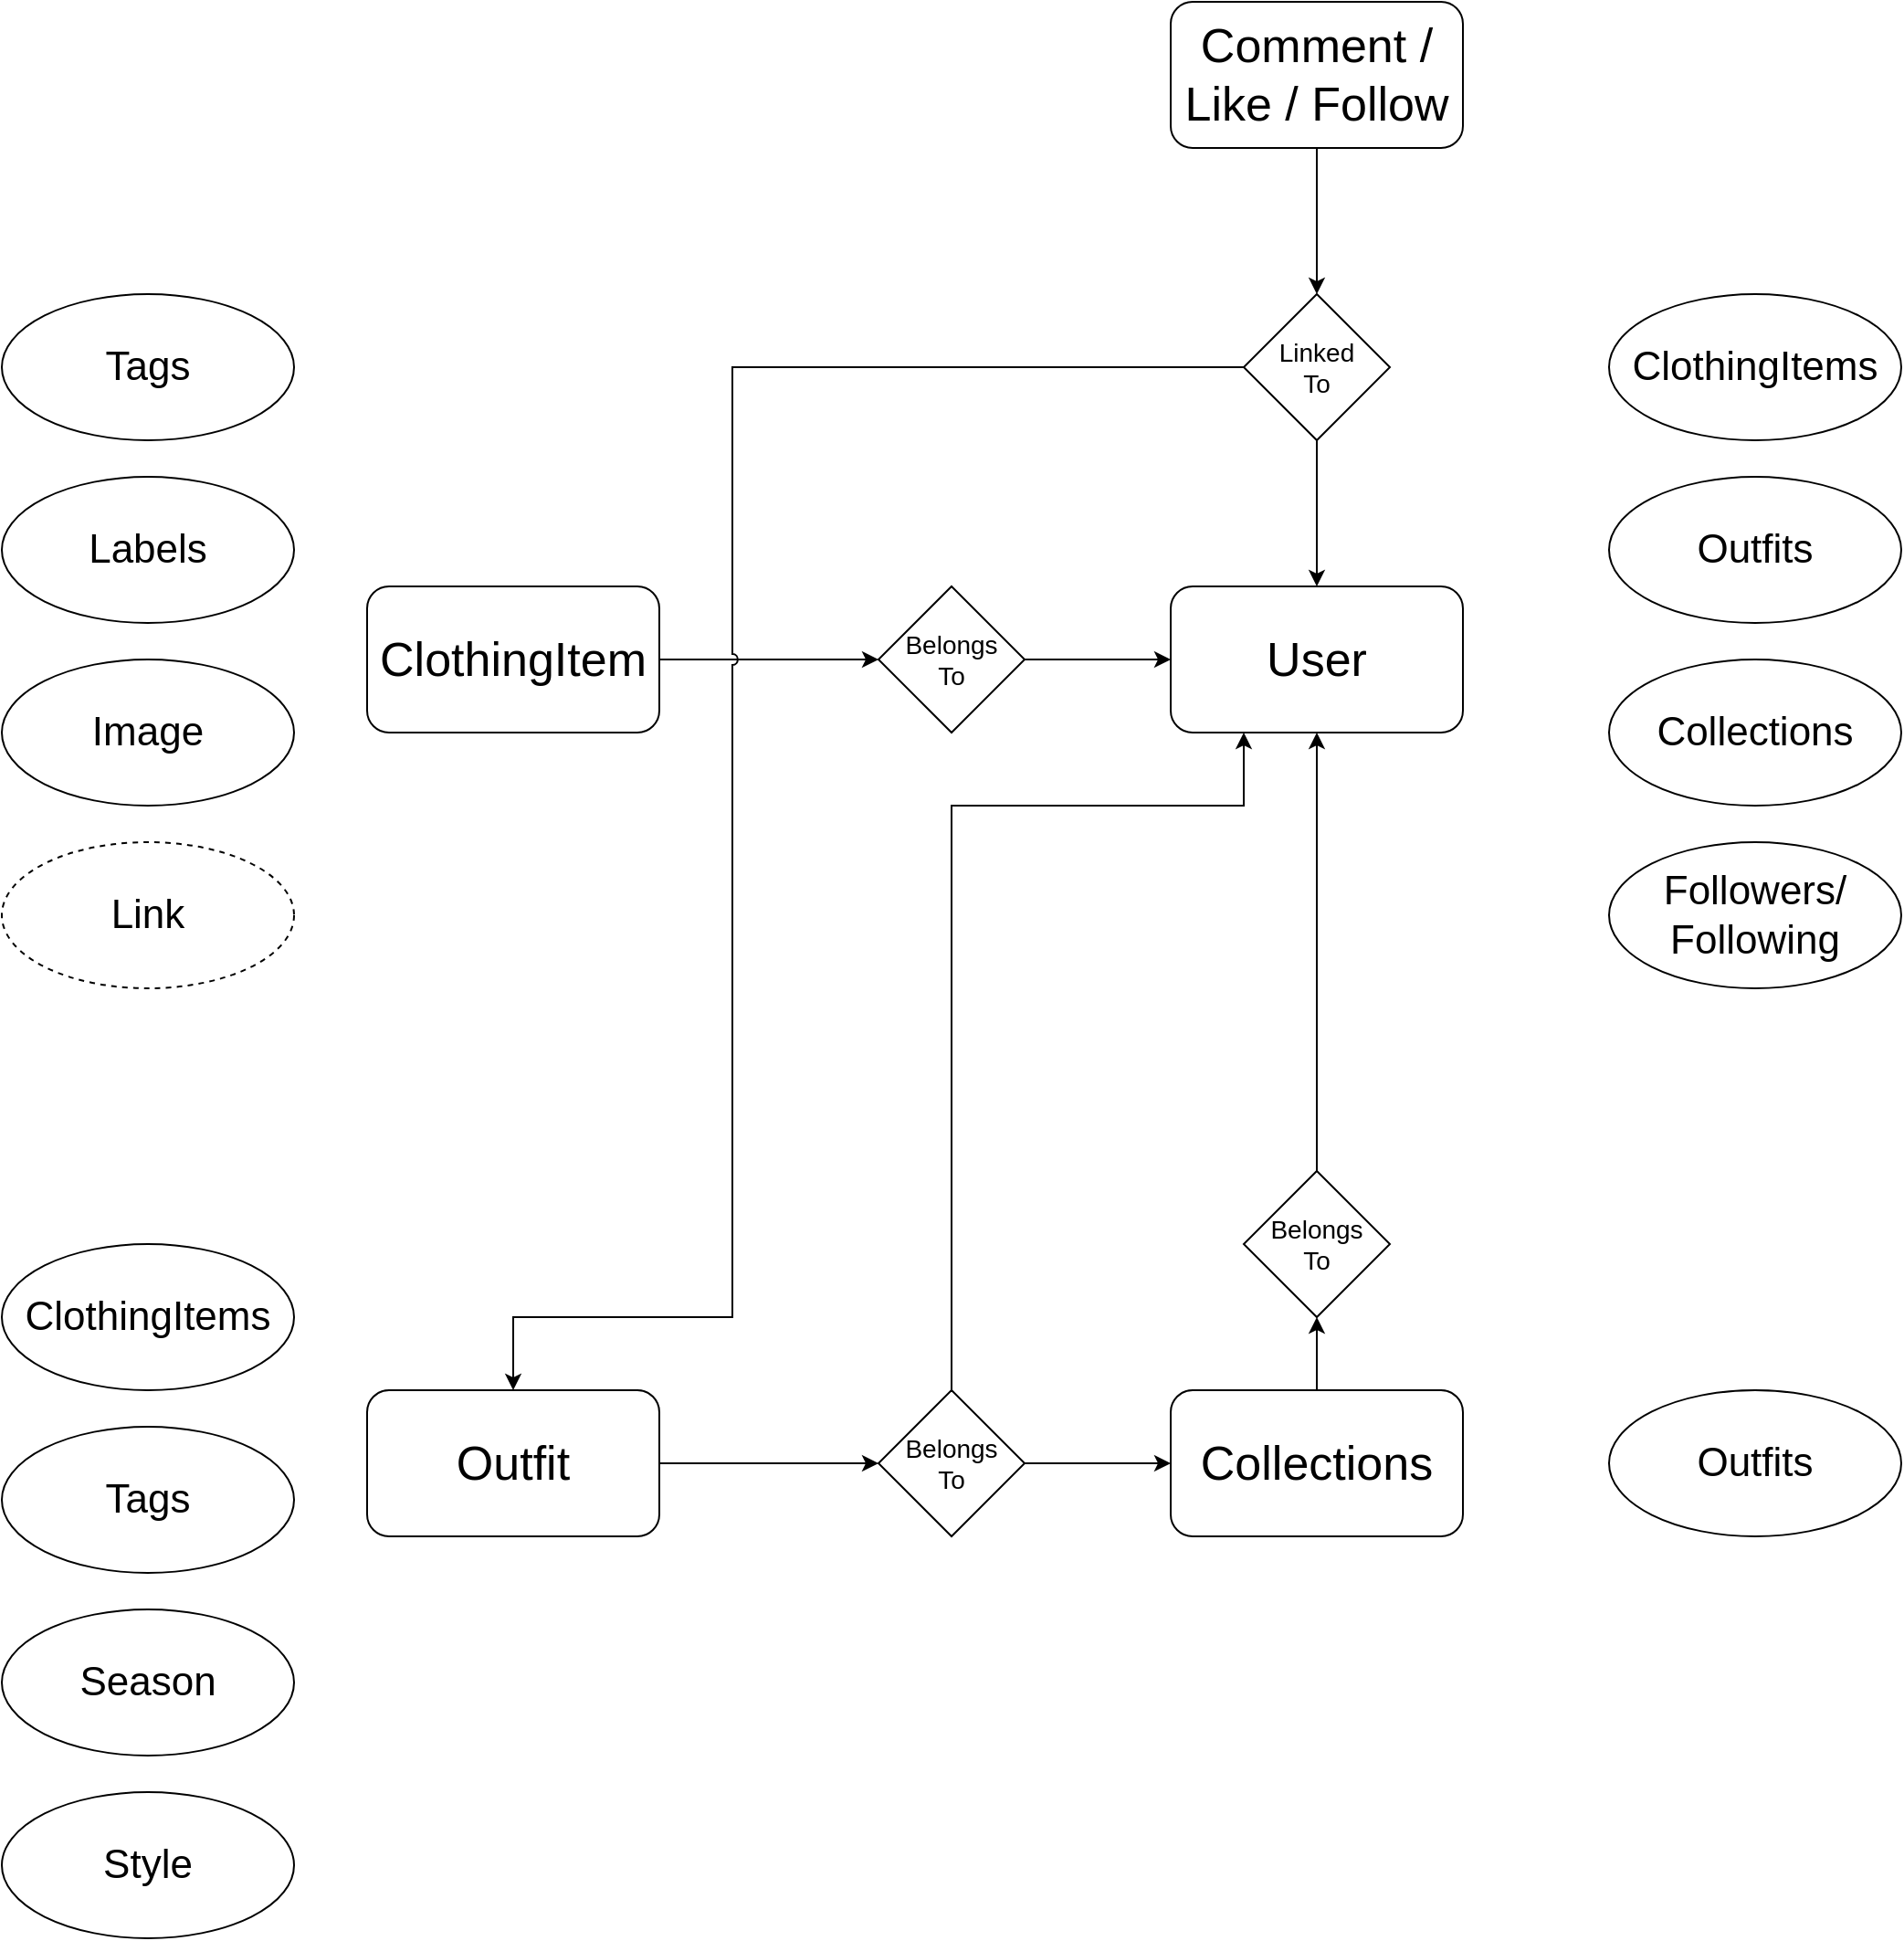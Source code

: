 <mxfile version="26.0.15">
  <diagram name="Page-1" id="dlx6Uj45DNEaNbl9RBUK">
    <mxGraphModel dx="2562" dy="1322" grid="1" gridSize="10" guides="1" tooltips="1" connect="1" arrows="1" fold="1" page="1" pageScale="1" pageWidth="827" pageHeight="1169" math="0" shadow="0">
      <root>
        <mxCell id="0" />
        <mxCell id="1" parent="0" />
        <mxCell id="WeY1boZegDoX41rT5WVR-1" value="User" style="rounded=1;whiteSpace=wrap;html=1;fontSize=26;" vertex="1" parent="1">
          <mxGeometry x="280" y="360" width="160" height="80" as="geometry" />
        </mxCell>
        <mxCell id="WeY1boZegDoX41rT5WVR-2" value="ClothingItems" style="ellipse;whiteSpace=wrap;html=1;fontSize=22;" vertex="1" parent="1">
          <mxGeometry x="520" y="200" width="160" height="80" as="geometry" />
        </mxCell>
        <mxCell id="WeY1boZegDoX41rT5WVR-3" value="Outfits" style="ellipse;whiteSpace=wrap;html=1;fontSize=22;" vertex="1" parent="1">
          <mxGeometry x="520" y="300" width="160" height="80" as="geometry" />
        </mxCell>
        <mxCell id="WeY1boZegDoX41rT5WVR-4" value="Collections" style="ellipse;whiteSpace=wrap;html=1;fontSize=22;" vertex="1" parent="1">
          <mxGeometry x="520" y="400" width="160" height="80" as="geometry" />
        </mxCell>
        <mxCell id="WeY1boZegDoX41rT5WVR-5" value="Followers/&lt;div&gt;Following&lt;/div&gt;" style="ellipse;whiteSpace=wrap;html=1;fontSize=22;" vertex="1" parent="1">
          <mxGeometry x="520" y="500" width="160" height="80" as="geometry" />
        </mxCell>
        <mxCell id="WeY1boZegDoX41rT5WVR-17" style="edgeStyle=orthogonalEdgeStyle;rounded=0;orthogonalLoop=1;jettySize=auto;html=1;exitX=1;exitY=0.5;exitDx=0;exitDy=0;" edge="1" parent="1" source="WeY1boZegDoX41rT5WVR-11" target="WeY1boZegDoX41rT5WVR-16">
          <mxGeometry relative="1" as="geometry" />
        </mxCell>
        <mxCell id="WeY1boZegDoX41rT5WVR-11" value="ClothingItem" style="rounded=1;whiteSpace=wrap;html=1;fontSize=26;" vertex="1" parent="1">
          <mxGeometry x="-160" y="360" width="160" height="80" as="geometry" />
        </mxCell>
        <mxCell id="WeY1boZegDoX41rT5WVR-12" value="Tags" style="ellipse;whiteSpace=wrap;html=1;fontSize=22;" vertex="1" parent="1">
          <mxGeometry x="-360" y="200" width="160" height="80" as="geometry" />
        </mxCell>
        <mxCell id="WeY1boZegDoX41rT5WVR-13" value="Labels" style="ellipse;whiteSpace=wrap;html=1;fontSize=22;" vertex="1" parent="1">
          <mxGeometry x="-360" y="300" width="160" height="80" as="geometry" />
        </mxCell>
        <mxCell id="WeY1boZegDoX41rT5WVR-14" value="Image" style="ellipse;whiteSpace=wrap;html=1;fontSize=22;" vertex="1" parent="1">
          <mxGeometry x="-360" y="400" width="160" height="80" as="geometry" />
        </mxCell>
        <mxCell id="WeY1boZegDoX41rT5WVR-15" value="Link" style="ellipse;whiteSpace=wrap;html=1;fontSize=22;fillStyle=dots;gradientColor=default;fillColor=none;dashed=1;" vertex="1" parent="1">
          <mxGeometry x="-360" y="500" width="160" height="80" as="geometry" />
        </mxCell>
        <mxCell id="WeY1boZegDoX41rT5WVR-18" style="edgeStyle=orthogonalEdgeStyle;rounded=0;orthogonalLoop=1;jettySize=auto;html=1;exitX=1;exitY=0.5;exitDx=0;exitDy=0;entryX=0;entryY=0.5;entryDx=0;entryDy=0;" edge="1" parent="1" source="WeY1boZegDoX41rT5WVR-16" target="WeY1boZegDoX41rT5WVR-1">
          <mxGeometry relative="1" as="geometry" />
        </mxCell>
        <mxCell id="WeY1boZegDoX41rT5WVR-16" value="Belongs&lt;br&gt;To" style="rhombus;whiteSpace=wrap;html=1;fontSize=14;" vertex="1" parent="1">
          <mxGeometry x="120" y="360" width="80" height="80" as="geometry" />
        </mxCell>
        <mxCell id="WeY1boZegDoX41rT5WVR-23" style="edgeStyle=orthogonalEdgeStyle;rounded=0;orthogonalLoop=1;jettySize=auto;html=1;exitX=1;exitY=0.5;exitDx=0;exitDy=0;entryX=0;entryY=0.5;entryDx=0;entryDy=0;" edge="1" parent="1" source="WeY1boZegDoX41rT5WVR-19" target="WeY1boZegDoX41rT5WVR-22">
          <mxGeometry relative="1" as="geometry" />
        </mxCell>
        <mxCell id="WeY1boZegDoX41rT5WVR-19" value="Outfit" style="rounded=1;whiteSpace=wrap;html=1;fontSize=26;" vertex="1" parent="1">
          <mxGeometry x="-160" y="800" width="160" height="80" as="geometry" />
        </mxCell>
        <mxCell id="WeY1boZegDoX41rT5WVR-21" value="ClothingItems" style="ellipse;whiteSpace=wrap;html=1;fontSize=22;" vertex="1" parent="1">
          <mxGeometry x="-360" y="720" width="160" height="80" as="geometry" />
        </mxCell>
        <mxCell id="WeY1boZegDoX41rT5WVR-26" style="edgeStyle=orthogonalEdgeStyle;rounded=0;orthogonalLoop=1;jettySize=auto;html=1;exitX=1;exitY=0.5;exitDx=0;exitDy=0;" edge="1" parent="1" source="WeY1boZegDoX41rT5WVR-22" target="WeY1boZegDoX41rT5WVR-25">
          <mxGeometry relative="1" as="geometry" />
        </mxCell>
        <mxCell id="WeY1boZegDoX41rT5WVR-27" style="edgeStyle=orthogonalEdgeStyle;rounded=0;orthogonalLoop=1;jettySize=auto;html=1;exitX=0.5;exitY=0;exitDx=0;exitDy=0;entryX=0.25;entryY=1;entryDx=0;entryDy=0;" edge="1" parent="1" source="WeY1boZegDoX41rT5WVR-22" target="WeY1boZegDoX41rT5WVR-1">
          <mxGeometry relative="1" as="geometry">
            <Array as="points">
              <mxPoint x="160" y="480" />
              <mxPoint x="320" y="480" />
            </Array>
          </mxGeometry>
        </mxCell>
        <mxCell id="WeY1boZegDoX41rT5WVR-22" value="Belongs&lt;br&gt;To" style="rhombus;whiteSpace=wrap;html=1;fontSize=14;" vertex="1" parent="1">
          <mxGeometry x="120" y="800" width="80" height="80" as="geometry" />
        </mxCell>
        <mxCell id="WeY1boZegDoX41rT5WVR-34" style="edgeStyle=orthogonalEdgeStyle;rounded=0;orthogonalLoop=1;jettySize=auto;html=1;exitX=0.5;exitY=0;exitDx=0;exitDy=0;entryX=0.5;entryY=1;entryDx=0;entryDy=0;" edge="1" parent="1" source="WeY1boZegDoX41rT5WVR-25" target="WeY1boZegDoX41rT5WVR-33">
          <mxGeometry relative="1" as="geometry" />
        </mxCell>
        <mxCell id="WeY1boZegDoX41rT5WVR-25" value="Collections" style="rounded=1;whiteSpace=wrap;html=1;fontSize=26;" vertex="1" parent="1">
          <mxGeometry x="280" y="800" width="160" height="80" as="geometry" />
        </mxCell>
        <mxCell id="WeY1boZegDoX41rT5WVR-28" value="Tags" style="ellipse;whiteSpace=wrap;html=1;fontSize=22;" vertex="1" parent="1">
          <mxGeometry x="-360" y="820" width="160" height="80" as="geometry" />
        </mxCell>
        <mxCell id="WeY1boZegDoX41rT5WVR-29" value="Season" style="ellipse;whiteSpace=wrap;html=1;fontSize=22;" vertex="1" parent="1">
          <mxGeometry x="-360" y="920" width="160" height="80" as="geometry" />
        </mxCell>
        <mxCell id="WeY1boZegDoX41rT5WVR-30" value="Style" style="ellipse;whiteSpace=wrap;html=1;fontSize=22;" vertex="1" parent="1">
          <mxGeometry x="-360" y="1020" width="160" height="80" as="geometry" />
        </mxCell>
        <mxCell id="WeY1boZegDoX41rT5WVR-32" value="Outfits" style="ellipse;whiteSpace=wrap;html=1;fontSize=22;" vertex="1" parent="1">
          <mxGeometry x="520" y="800" width="160" height="80" as="geometry" />
        </mxCell>
        <mxCell id="WeY1boZegDoX41rT5WVR-35" style="edgeStyle=orthogonalEdgeStyle;rounded=0;orthogonalLoop=1;jettySize=auto;html=1;exitX=0.5;exitY=0;exitDx=0;exitDy=0;" edge="1" parent="1" source="WeY1boZegDoX41rT5WVR-33" target="WeY1boZegDoX41rT5WVR-1">
          <mxGeometry relative="1" as="geometry" />
        </mxCell>
        <mxCell id="WeY1boZegDoX41rT5WVR-33" value="Belongs&lt;br&gt;To" style="rhombus;whiteSpace=wrap;html=1;fontSize=14;" vertex="1" parent="1">
          <mxGeometry x="320" y="680" width="80" height="80" as="geometry" />
        </mxCell>
        <mxCell id="WeY1boZegDoX41rT5WVR-38" style="edgeStyle=orthogonalEdgeStyle;rounded=0;orthogonalLoop=1;jettySize=auto;html=1;exitX=0.5;exitY=1;exitDx=0;exitDy=0;entryX=0.5;entryY=0;entryDx=0;entryDy=0;" edge="1" parent="1" source="WeY1boZegDoX41rT5WVR-36" target="WeY1boZegDoX41rT5WVR-37">
          <mxGeometry relative="1" as="geometry" />
        </mxCell>
        <mxCell id="WeY1boZegDoX41rT5WVR-36" value="Comment / Like / Follow" style="rounded=1;whiteSpace=wrap;html=1;fontSize=26;" vertex="1" parent="1">
          <mxGeometry x="280" y="40" width="160" height="80" as="geometry" />
        </mxCell>
        <mxCell id="WeY1boZegDoX41rT5WVR-39" style="edgeStyle=orthogonalEdgeStyle;rounded=0;orthogonalLoop=1;jettySize=auto;html=1;exitX=0.5;exitY=1;exitDx=0;exitDy=0;entryX=0.5;entryY=0;entryDx=0;entryDy=0;" edge="1" parent="1" source="WeY1boZegDoX41rT5WVR-37" target="WeY1boZegDoX41rT5WVR-1">
          <mxGeometry relative="1" as="geometry" />
        </mxCell>
        <mxCell id="WeY1boZegDoX41rT5WVR-40" style="edgeStyle=orthogonalEdgeStyle;rounded=0;orthogonalLoop=1;jettySize=auto;html=1;exitX=0;exitY=0.5;exitDx=0;exitDy=0;jumpStyle=arc;" edge="1" parent="1" source="WeY1boZegDoX41rT5WVR-37" target="WeY1boZegDoX41rT5WVR-19">
          <mxGeometry relative="1" as="geometry">
            <Array as="points">
              <mxPoint x="40" y="240" />
              <mxPoint x="40" y="760" />
              <mxPoint x="-80" y="760" />
            </Array>
          </mxGeometry>
        </mxCell>
        <mxCell id="WeY1boZegDoX41rT5WVR-37" value="Linked&lt;br&gt;To" style="rhombus;whiteSpace=wrap;html=1;fontSize=14;" vertex="1" parent="1">
          <mxGeometry x="320" y="200" width="80" height="80" as="geometry" />
        </mxCell>
      </root>
    </mxGraphModel>
  </diagram>
</mxfile>
